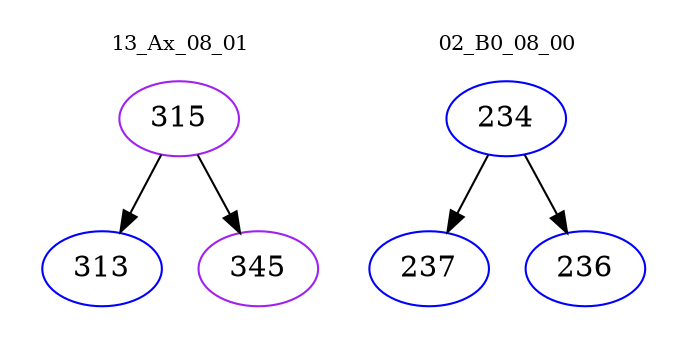 digraph{
subgraph cluster_0 {
color = white
label = "13_Ax_08_01";
fontsize=10;
T0_315 [label="315", color="purple"]
T0_315 -> T0_313 [color="black"]
T0_313 [label="313", color="blue"]
T0_315 -> T0_345 [color="black"]
T0_345 [label="345", color="purple"]
}
subgraph cluster_1 {
color = white
label = "02_B0_08_00";
fontsize=10;
T1_234 [label="234", color="blue"]
T1_234 -> T1_237 [color="black"]
T1_237 [label="237", color="blue"]
T1_234 -> T1_236 [color="black"]
T1_236 [label="236", color="blue"]
}
}

